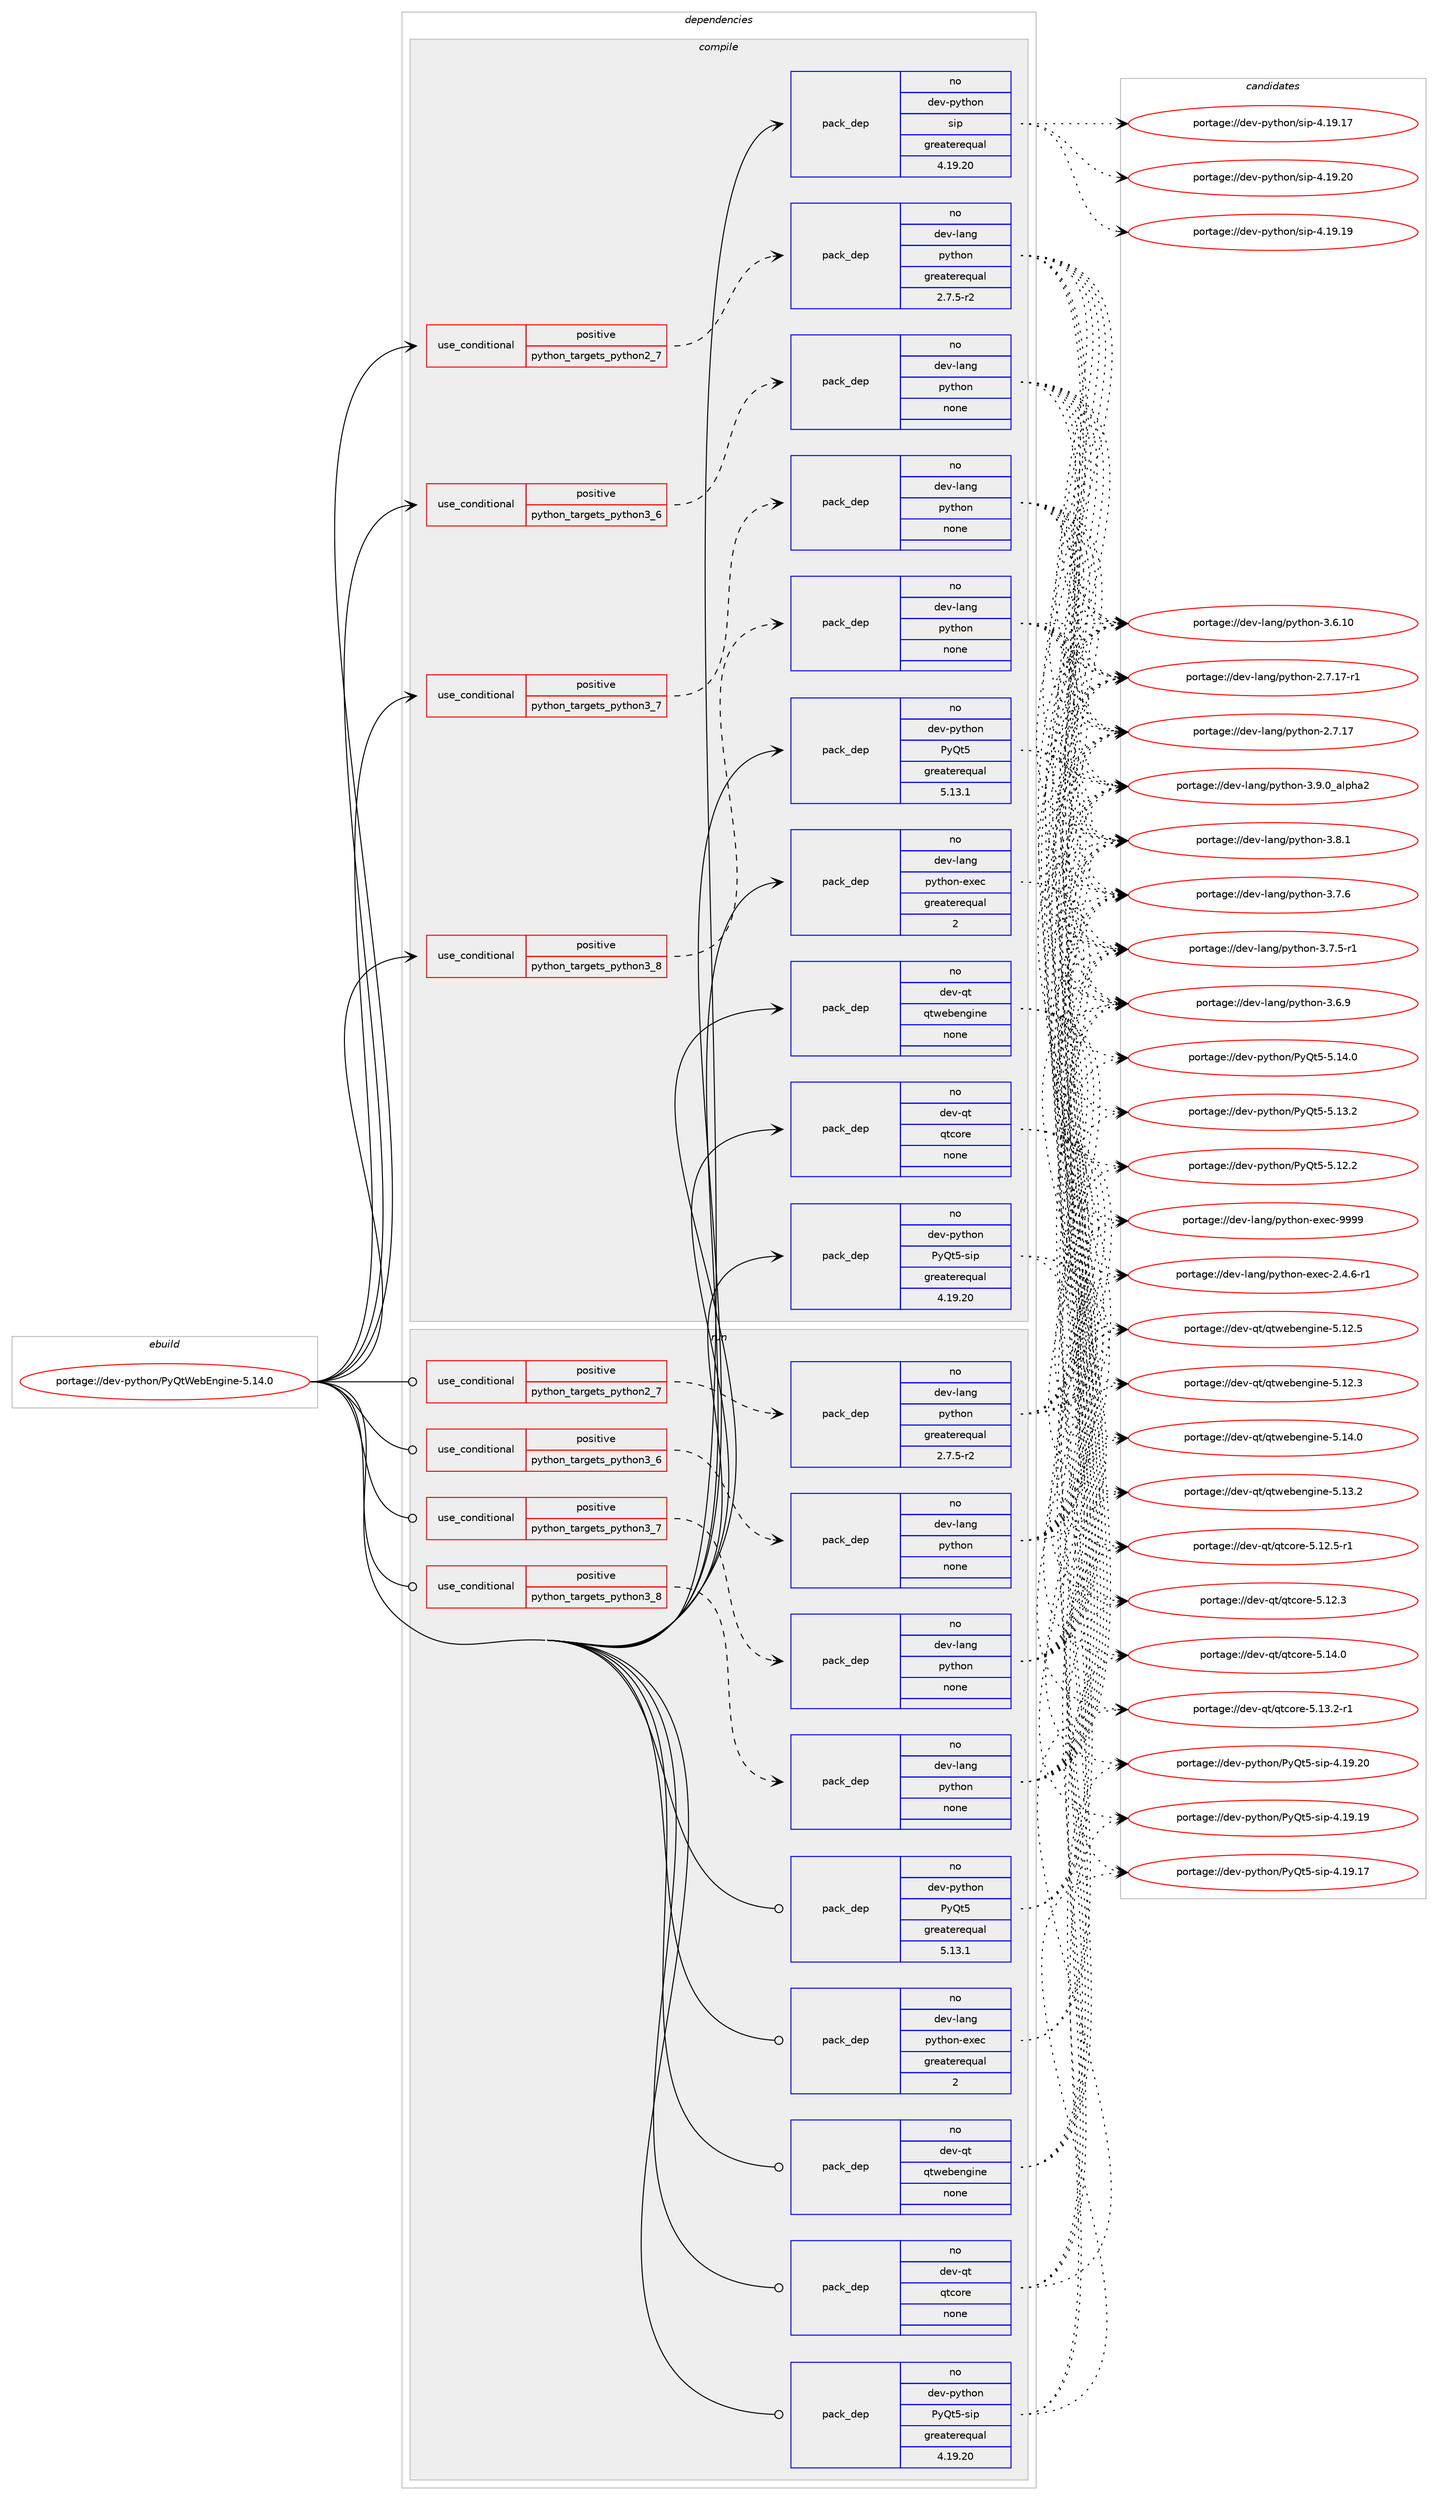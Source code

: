 digraph prolog {

# *************
# Graph options
# *************

newrank=true;
concentrate=true;
compound=true;
graph [rankdir=LR,fontname=Helvetica,fontsize=10,ranksep=1.5];#, ranksep=2.5, nodesep=0.2];
edge  [arrowhead=vee];
node  [fontname=Helvetica,fontsize=10];

# **********
# The ebuild
# **********

subgraph cluster_leftcol {
color=gray;
rank=same;
label=<<i>ebuild</i>>;
id [label="portage://dev-python/PyQtWebEngine-5.14.0", color=red, width=4, href="../dev-python/PyQtWebEngine-5.14.0.svg"];
}

# ****************
# The dependencies
# ****************

subgraph cluster_midcol {
color=gray;
label=<<i>dependencies</i>>;
subgraph cluster_compile {
fillcolor="#eeeeee";
style=filled;
label=<<i>compile</i>>;
subgraph cond119372 {
dependency472861 [label=<<TABLE BORDER="0" CELLBORDER="1" CELLSPACING="0" CELLPADDING="4"><TR><TD ROWSPAN="3" CELLPADDING="10">use_conditional</TD></TR><TR><TD>positive</TD></TR><TR><TD>python_targets_python2_7</TD></TR></TABLE>>, shape=none, color=red];
subgraph pack348472 {
dependency472862 [label=<<TABLE BORDER="0" CELLBORDER="1" CELLSPACING="0" CELLPADDING="4" WIDTH="220"><TR><TD ROWSPAN="6" CELLPADDING="30">pack_dep</TD></TR><TR><TD WIDTH="110">no</TD></TR><TR><TD>dev-lang</TD></TR><TR><TD>python</TD></TR><TR><TD>greaterequal</TD></TR><TR><TD>2.7.5-r2</TD></TR></TABLE>>, shape=none, color=blue];
}
dependency472861:e -> dependency472862:w [weight=20,style="dashed",arrowhead="vee"];
}
id:e -> dependency472861:w [weight=20,style="solid",arrowhead="vee"];
subgraph cond119373 {
dependency472863 [label=<<TABLE BORDER="0" CELLBORDER="1" CELLSPACING="0" CELLPADDING="4"><TR><TD ROWSPAN="3" CELLPADDING="10">use_conditional</TD></TR><TR><TD>positive</TD></TR><TR><TD>python_targets_python3_6</TD></TR></TABLE>>, shape=none, color=red];
subgraph pack348473 {
dependency472864 [label=<<TABLE BORDER="0" CELLBORDER="1" CELLSPACING="0" CELLPADDING="4" WIDTH="220"><TR><TD ROWSPAN="6" CELLPADDING="30">pack_dep</TD></TR><TR><TD WIDTH="110">no</TD></TR><TR><TD>dev-lang</TD></TR><TR><TD>python</TD></TR><TR><TD>none</TD></TR><TR><TD></TD></TR></TABLE>>, shape=none, color=blue];
}
dependency472863:e -> dependency472864:w [weight=20,style="dashed",arrowhead="vee"];
}
id:e -> dependency472863:w [weight=20,style="solid",arrowhead="vee"];
subgraph cond119374 {
dependency472865 [label=<<TABLE BORDER="0" CELLBORDER="1" CELLSPACING="0" CELLPADDING="4"><TR><TD ROWSPAN="3" CELLPADDING="10">use_conditional</TD></TR><TR><TD>positive</TD></TR><TR><TD>python_targets_python3_7</TD></TR></TABLE>>, shape=none, color=red];
subgraph pack348474 {
dependency472866 [label=<<TABLE BORDER="0" CELLBORDER="1" CELLSPACING="0" CELLPADDING="4" WIDTH="220"><TR><TD ROWSPAN="6" CELLPADDING="30">pack_dep</TD></TR><TR><TD WIDTH="110">no</TD></TR><TR><TD>dev-lang</TD></TR><TR><TD>python</TD></TR><TR><TD>none</TD></TR><TR><TD></TD></TR></TABLE>>, shape=none, color=blue];
}
dependency472865:e -> dependency472866:w [weight=20,style="dashed",arrowhead="vee"];
}
id:e -> dependency472865:w [weight=20,style="solid",arrowhead="vee"];
subgraph cond119375 {
dependency472867 [label=<<TABLE BORDER="0" CELLBORDER="1" CELLSPACING="0" CELLPADDING="4"><TR><TD ROWSPAN="3" CELLPADDING="10">use_conditional</TD></TR><TR><TD>positive</TD></TR><TR><TD>python_targets_python3_8</TD></TR></TABLE>>, shape=none, color=red];
subgraph pack348475 {
dependency472868 [label=<<TABLE BORDER="0" CELLBORDER="1" CELLSPACING="0" CELLPADDING="4" WIDTH="220"><TR><TD ROWSPAN="6" CELLPADDING="30">pack_dep</TD></TR><TR><TD WIDTH="110">no</TD></TR><TR><TD>dev-lang</TD></TR><TR><TD>python</TD></TR><TR><TD>none</TD></TR><TR><TD></TD></TR></TABLE>>, shape=none, color=blue];
}
dependency472867:e -> dependency472868:w [weight=20,style="dashed",arrowhead="vee"];
}
id:e -> dependency472867:w [weight=20,style="solid",arrowhead="vee"];
subgraph pack348476 {
dependency472869 [label=<<TABLE BORDER="0" CELLBORDER="1" CELLSPACING="0" CELLPADDING="4" WIDTH="220"><TR><TD ROWSPAN="6" CELLPADDING="30">pack_dep</TD></TR><TR><TD WIDTH="110">no</TD></TR><TR><TD>dev-lang</TD></TR><TR><TD>python-exec</TD></TR><TR><TD>greaterequal</TD></TR><TR><TD>2</TD></TR></TABLE>>, shape=none, color=blue];
}
id:e -> dependency472869:w [weight=20,style="solid",arrowhead="vee"];
subgraph pack348477 {
dependency472870 [label=<<TABLE BORDER="0" CELLBORDER="1" CELLSPACING="0" CELLPADDING="4" WIDTH="220"><TR><TD ROWSPAN="6" CELLPADDING="30">pack_dep</TD></TR><TR><TD WIDTH="110">no</TD></TR><TR><TD>dev-python</TD></TR><TR><TD>PyQt5</TD></TR><TR><TD>greaterequal</TD></TR><TR><TD>5.13.1</TD></TR></TABLE>>, shape=none, color=blue];
}
id:e -> dependency472870:w [weight=20,style="solid",arrowhead="vee"];
subgraph pack348478 {
dependency472871 [label=<<TABLE BORDER="0" CELLBORDER="1" CELLSPACING="0" CELLPADDING="4" WIDTH="220"><TR><TD ROWSPAN="6" CELLPADDING="30">pack_dep</TD></TR><TR><TD WIDTH="110">no</TD></TR><TR><TD>dev-python</TD></TR><TR><TD>PyQt5-sip</TD></TR><TR><TD>greaterequal</TD></TR><TR><TD>4.19.20</TD></TR></TABLE>>, shape=none, color=blue];
}
id:e -> dependency472871:w [weight=20,style="solid",arrowhead="vee"];
subgraph pack348479 {
dependency472872 [label=<<TABLE BORDER="0" CELLBORDER="1" CELLSPACING="0" CELLPADDING="4" WIDTH="220"><TR><TD ROWSPAN="6" CELLPADDING="30">pack_dep</TD></TR><TR><TD WIDTH="110">no</TD></TR><TR><TD>dev-python</TD></TR><TR><TD>sip</TD></TR><TR><TD>greaterequal</TD></TR><TR><TD>4.19.20</TD></TR></TABLE>>, shape=none, color=blue];
}
id:e -> dependency472872:w [weight=20,style="solid",arrowhead="vee"];
subgraph pack348480 {
dependency472873 [label=<<TABLE BORDER="0" CELLBORDER="1" CELLSPACING="0" CELLPADDING="4" WIDTH="220"><TR><TD ROWSPAN="6" CELLPADDING="30">pack_dep</TD></TR><TR><TD WIDTH="110">no</TD></TR><TR><TD>dev-qt</TD></TR><TR><TD>qtcore</TD></TR><TR><TD>none</TD></TR><TR><TD></TD></TR></TABLE>>, shape=none, color=blue];
}
id:e -> dependency472873:w [weight=20,style="solid",arrowhead="vee"];
subgraph pack348481 {
dependency472874 [label=<<TABLE BORDER="0" CELLBORDER="1" CELLSPACING="0" CELLPADDING="4" WIDTH="220"><TR><TD ROWSPAN="6" CELLPADDING="30">pack_dep</TD></TR><TR><TD WIDTH="110">no</TD></TR><TR><TD>dev-qt</TD></TR><TR><TD>qtwebengine</TD></TR><TR><TD>none</TD></TR><TR><TD></TD></TR></TABLE>>, shape=none, color=blue];
}
id:e -> dependency472874:w [weight=20,style="solid",arrowhead="vee"];
}
subgraph cluster_compileandrun {
fillcolor="#eeeeee";
style=filled;
label=<<i>compile and run</i>>;
}
subgraph cluster_run {
fillcolor="#eeeeee";
style=filled;
label=<<i>run</i>>;
subgraph cond119376 {
dependency472875 [label=<<TABLE BORDER="0" CELLBORDER="1" CELLSPACING="0" CELLPADDING="4"><TR><TD ROWSPAN="3" CELLPADDING="10">use_conditional</TD></TR><TR><TD>positive</TD></TR><TR><TD>python_targets_python2_7</TD></TR></TABLE>>, shape=none, color=red];
subgraph pack348482 {
dependency472876 [label=<<TABLE BORDER="0" CELLBORDER="1" CELLSPACING="0" CELLPADDING="4" WIDTH="220"><TR><TD ROWSPAN="6" CELLPADDING="30">pack_dep</TD></TR><TR><TD WIDTH="110">no</TD></TR><TR><TD>dev-lang</TD></TR><TR><TD>python</TD></TR><TR><TD>greaterequal</TD></TR><TR><TD>2.7.5-r2</TD></TR></TABLE>>, shape=none, color=blue];
}
dependency472875:e -> dependency472876:w [weight=20,style="dashed",arrowhead="vee"];
}
id:e -> dependency472875:w [weight=20,style="solid",arrowhead="odot"];
subgraph cond119377 {
dependency472877 [label=<<TABLE BORDER="0" CELLBORDER="1" CELLSPACING="0" CELLPADDING="4"><TR><TD ROWSPAN="3" CELLPADDING="10">use_conditional</TD></TR><TR><TD>positive</TD></TR><TR><TD>python_targets_python3_6</TD></TR></TABLE>>, shape=none, color=red];
subgraph pack348483 {
dependency472878 [label=<<TABLE BORDER="0" CELLBORDER="1" CELLSPACING="0" CELLPADDING="4" WIDTH="220"><TR><TD ROWSPAN="6" CELLPADDING="30">pack_dep</TD></TR><TR><TD WIDTH="110">no</TD></TR><TR><TD>dev-lang</TD></TR><TR><TD>python</TD></TR><TR><TD>none</TD></TR><TR><TD></TD></TR></TABLE>>, shape=none, color=blue];
}
dependency472877:e -> dependency472878:w [weight=20,style="dashed",arrowhead="vee"];
}
id:e -> dependency472877:w [weight=20,style="solid",arrowhead="odot"];
subgraph cond119378 {
dependency472879 [label=<<TABLE BORDER="0" CELLBORDER="1" CELLSPACING="0" CELLPADDING="4"><TR><TD ROWSPAN="3" CELLPADDING="10">use_conditional</TD></TR><TR><TD>positive</TD></TR><TR><TD>python_targets_python3_7</TD></TR></TABLE>>, shape=none, color=red];
subgraph pack348484 {
dependency472880 [label=<<TABLE BORDER="0" CELLBORDER="1" CELLSPACING="0" CELLPADDING="4" WIDTH="220"><TR><TD ROWSPAN="6" CELLPADDING="30">pack_dep</TD></TR><TR><TD WIDTH="110">no</TD></TR><TR><TD>dev-lang</TD></TR><TR><TD>python</TD></TR><TR><TD>none</TD></TR><TR><TD></TD></TR></TABLE>>, shape=none, color=blue];
}
dependency472879:e -> dependency472880:w [weight=20,style="dashed",arrowhead="vee"];
}
id:e -> dependency472879:w [weight=20,style="solid",arrowhead="odot"];
subgraph cond119379 {
dependency472881 [label=<<TABLE BORDER="0" CELLBORDER="1" CELLSPACING="0" CELLPADDING="4"><TR><TD ROWSPAN="3" CELLPADDING="10">use_conditional</TD></TR><TR><TD>positive</TD></TR><TR><TD>python_targets_python3_8</TD></TR></TABLE>>, shape=none, color=red];
subgraph pack348485 {
dependency472882 [label=<<TABLE BORDER="0" CELLBORDER="1" CELLSPACING="0" CELLPADDING="4" WIDTH="220"><TR><TD ROWSPAN="6" CELLPADDING="30">pack_dep</TD></TR><TR><TD WIDTH="110">no</TD></TR><TR><TD>dev-lang</TD></TR><TR><TD>python</TD></TR><TR><TD>none</TD></TR><TR><TD></TD></TR></TABLE>>, shape=none, color=blue];
}
dependency472881:e -> dependency472882:w [weight=20,style="dashed",arrowhead="vee"];
}
id:e -> dependency472881:w [weight=20,style="solid",arrowhead="odot"];
subgraph pack348486 {
dependency472883 [label=<<TABLE BORDER="0" CELLBORDER="1" CELLSPACING="0" CELLPADDING="4" WIDTH="220"><TR><TD ROWSPAN="6" CELLPADDING="30">pack_dep</TD></TR><TR><TD WIDTH="110">no</TD></TR><TR><TD>dev-lang</TD></TR><TR><TD>python-exec</TD></TR><TR><TD>greaterequal</TD></TR><TR><TD>2</TD></TR></TABLE>>, shape=none, color=blue];
}
id:e -> dependency472883:w [weight=20,style="solid",arrowhead="odot"];
subgraph pack348487 {
dependency472884 [label=<<TABLE BORDER="0" CELLBORDER="1" CELLSPACING="0" CELLPADDING="4" WIDTH="220"><TR><TD ROWSPAN="6" CELLPADDING="30">pack_dep</TD></TR><TR><TD WIDTH="110">no</TD></TR><TR><TD>dev-python</TD></TR><TR><TD>PyQt5</TD></TR><TR><TD>greaterequal</TD></TR><TR><TD>5.13.1</TD></TR></TABLE>>, shape=none, color=blue];
}
id:e -> dependency472884:w [weight=20,style="solid",arrowhead="odot"];
subgraph pack348488 {
dependency472885 [label=<<TABLE BORDER="0" CELLBORDER="1" CELLSPACING="0" CELLPADDING="4" WIDTH="220"><TR><TD ROWSPAN="6" CELLPADDING="30">pack_dep</TD></TR><TR><TD WIDTH="110">no</TD></TR><TR><TD>dev-python</TD></TR><TR><TD>PyQt5-sip</TD></TR><TR><TD>greaterequal</TD></TR><TR><TD>4.19.20</TD></TR></TABLE>>, shape=none, color=blue];
}
id:e -> dependency472885:w [weight=20,style="solid",arrowhead="odot"];
subgraph pack348489 {
dependency472886 [label=<<TABLE BORDER="0" CELLBORDER="1" CELLSPACING="0" CELLPADDING="4" WIDTH="220"><TR><TD ROWSPAN="6" CELLPADDING="30">pack_dep</TD></TR><TR><TD WIDTH="110">no</TD></TR><TR><TD>dev-qt</TD></TR><TR><TD>qtcore</TD></TR><TR><TD>none</TD></TR><TR><TD></TD></TR></TABLE>>, shape=none, color=blue];
}
id:e -> dependency472886:w [weight=20,style="solid",arrowhead="odot"];
subgraph pack348490 {
dependency472887 [label=<<TABLE BORDER="0" CELLBORDER="1" CELLSPACING="0" CELLPADDING="4" WIDTH="220"><TR><TD ROWSPAN="6" CELLPADDING="30">pack_dep</TD></TR><TR><TD WIDTH="110">no</TD></TR><TR><TD>dev-qt</TD></TR><TR><TD>qtwebengine</TD></TR><TR><TD>none</TD></TR><TR><TD></TD></TR></TABLE>>, shape=none, color=blue];
}
id:e -> dependency472887:w [weight=20,style="solid",arrowhead="odot"];
}
}

# **************
# The candidates
# **************

subgraph cluster_choices {
rank=same;
color=gray;
label=<<i>candidates</i>>;

subgraph choice348472 {
color=black;
nodesep=1;
choice10010111845108971101034711212111610411111045514657464895971081121049750 [label="portage://dev-lang/python-3.9.0_alpha2", color=red, width=4,href="../dev-lang/python-3.9.0_alpha2.svg"];
choice100101118451089711010347112121116104111110455146564649 [label="portage://dev-lang/python-3.8.1", color=red, width=4,href="../dev-lang/python-3.8.1.svg"];
choice100101118451089711010347112121116104111110455146554654 [label="portage://dev-lang/python-3.7.6", color=red, width=4,href="../dev-lang/python-3.7.6.svg"];
choice1001011184510897110103471121211161041111104551465546534511449 [label="portage://dev-lang/python-3.7.5-r1", color=red, width=4,href="../dev-lang/python-3.7.5-r1.svg"];
choice100101118451089711010347112121116104111110455146544657 [label="portage://dev-lang/python-3.6.9", color=red, width=4,href="../dev-lang/python-3.6.9.svg"];
choice10010111845108971101034711212111610411111045514654464948 [label="portage://dev-lang/python-3.6.10", color=red, width=4,href="../dev-lang/python-3.6.10.svg"];
choice100101118451089711010347112121116104111110455046554649554511449 [label="portage://dev-lang/python-2.7.17-r1", color=red, width=4,href="../dev-lang/python-2.7.17-r1.svg"];
choice10010111845108971101034711212111610411111045504655464955 [label="portage://dev-lang/python-2.7.17", color=red, width=4,href="../dev-lang/python-2.7.17.svg"];
dependency472862:e -> choice10010111845108971101034711212111610411111045514657464895971081121049750:w [style=dotted,weight="100"];
dependency472862:e -> choice100101118451089711010347112121116104111110455146564649:w [style=dotted,weight="100"];
dependency472862:e -> choice100101118451089711010347112121116104111110455146554654:w [style=dotted,weight="100"];
dependency472862:e -> choice1001011184510897110103471121211161041111104551465546534511449:w [style=dotted,weight="100"];
dependency472862:e -> choice100101118451089711010347112121116104111110455146544657:w [style=dotted,weight="100"];
dependency472862:e -> choice10010111845108971101034711212111610411111045514654464948:w [style=dotted,weight="100"];
dependency472862:e -> choice100101118451089711010347112121116104111110455046554649554511449:w [style=dotted,weight="100"];
dependency472862:e -> choice10010111845108971101034711212111610411111045504655464955:w [style=dotted,weight="100"];
}
subgraph choice348473 {
color=black;
nodesep=1;
choice10010111845108971101034711212111610411111045514657464895971081121049750 [label="portage://dev-lang/python-3.9.0_alpha2", color=red, width=4,href="../dev-lang/python-3.9.0_alpha2.svg"];
choice100101118451089711010347112121116104111110455146564649 [label="portage://dev-lang/python-3.8.1", color=red, width=4,href="../dev-lang/python-3.8.1.svg"];
choice100101118451089711010347112121116104111110455146554654 [label="portage://dev-lang/python-3.7.6", color=red, width=4,href="../dev-lang/python-3.7.6.svg"];
choice1001011184510897110103471121211161041111104551465546534511449 [label="portage://dev-lang/python-3.7.5-r1", color=red, width=4,href="../dev-lang/python-3.7.5-r1.svg"];
choice100101118451089711010347112121116104111110455146544657 [label="portage://dev-lang/python-3.6.9", color=red, width=4,href="../dev-lang/python-3.6.9.svg"];
choice10010111845108971101034711212111610411111045514654464948 [label="portage://dev-lang/python-3.6.10", color=red, width=4,href="../dev-lang/python-3.6.10.svg"];
choice100101118451089711010347112121116104111110455046554649554511449 [label="portage://dev-lang/python-2.7.17-r1", color=red, width=4,href="../dev-lang/python-2.7.17-r1.svg"];
choice10010111845108971101034711212111610411111045504655464955 [label="portage://dev-lang/python-2.7.17", color=red, width=4,href="../dev-lang/python-2.7.17.svg"];
dependency472864:e -> choice10010111845108971101034711212111610411111045514657464895971081121049750:w [style=dotted,weight="100"];
dependency472864:e -> choice100101118451089711010347112121116104111110455146564649:w [style=dotted,weight="100"];
dependency472864:e -> choice100101118451089711010347112121116104111110455146554654:w [style=dotted,weight="100"];
dependency472864:e -> choice1001011184510897110103471121211161041111104551465546534511449:w [style=dotted,weight="100"];
dependency472864:e -> choice100101118451089711010347112121116104111110455146544657:w [style=dotted,weight="100"];
dependency472864:e -> choice10010111845108971101034711212111610411111045514654464948:w [style=dotted,weight="100"];
dependency472864:e -> choice100101118451089711010347112121116104111110455046554649554511449:w [style=dotted,weight="100"];
dependency472864:e -> choice10010111845108971101034711212111610411111045504655464955:w [style=dotted,weight="100"];
}
subgraph choice348474 {
color=black;
nodesep=1;
choice10010111845108971101034711212111610411111045514657464895971081121049750 [label="portage://dev-lang/python-3.9.0_alpha2", color=red, width=4,href="../dev-lang/python-3.9.0_alpha2.svg"];
choice100101118451089711010347112121116104111110455146564649 [label="portage://dev-lang/python-3.8.1", color=red, width=4,href="../dev-lang/python-3.8.1.svg"];
choice100101118451089711010347112121116104111110455146554654 [label="portage://dev-lang/python-3.7.6", color=red, width=4,href="../dev-lang/python-3.7.6.svg"];
choice1001011184510897110103471121211161041111104551465546534511449 [label="portage://dev-lang/python-3.7.5-r1", color=red, width=4,href="../dev-lang/python-3.7.5-r1.svg"];
choice100101118451089711010347112121116104111110455146544657 [label="portage://dev-lang/python-3.6.9", color=red, width=4,href="../dev-lang/python-3.6.9.svg"];
choice10010111845108971101034711212111610411111045514654464948 [label="portage://dev-lang/python-3.6.10", color=red, width=4,href="../dev-lang/python-3.6.10.svg"];
choice100101118451089711010347112121116104111110455046554649554511449 [label="portage://dev-lang/python-2.7.17-r1", color=red, width=4,href="../dev-lang/python-2.7.17-r1.svg"];
choice10010111845108971101034711212111610411111045504655464955 [label="portage://dev-lang/python-2.7.17", color=red, width=4,href="../dev-lang/python-2.7.17.svg"];
dependency472866:e -> choice10010111845108971101034711212111610411111045514657464895971081121049750:w [style=dotted,weight="100"];
dependency472866:e -> choice100101118451089711010347112121116104111110455146564649:w [style=dotted,weight="100"];
dependency472866:e -> choice100101118451089711010347112121116104111110455146554654:w [style=dotted,weight="100"];
dependency472866:e -> choice1001011184510897110103471121211161041111104551465546534511449:w [style=dotted,weight="100"];
dependency472866:e -> choice100101118451089711010347112121116104111110455146544657:w [style=dotted,weight="100"];
dependency472866:e -> choice10010111845108971101034711212111610411111045514654464948:w [style=dotted,weight="100"];
dependency472866:e -> choice100101118451089711010347112121116104111110455046554649554511449:w [style=dotted,weight="100"];
dependency472866:e -> choice10010111845108971101034711212111610411111045504655464955:w [style=dotted,weight="100"];
}
subgraph choice348475 {
color=black;
nodesep=1;
choice10010111845108971101034711212111610411111045514657464895971081121049750 [label="portage://dev-lang/python-3.9.0_alpha2", color=red, width=4,href="../dev-lang/python-3.9.0_alpha2.svg"];
choice100101118451089711010347112121116104111110455146564649 [label="portage://dev-lang/python-3.8.1", color=red, width=4,href="../dev-lang/python-3.8.1.svg"];
choice100101118451089711010347112121116104111110455146554654 [label="portage://dev-lang/python-3.7.6", color=red, width=4,href="../dev-lang/python-3.7.6.svg"];
choice1001011184510897110103471121211161041111104551465546534511449 [label="portage://dev-lang/python-3.7.5-r1", color=red, width=4,href="../dev-lang/python-3.7.5-r1.svg"];
choice100101118451089711010347112121116104111110455146544657 [label="portage://dev-lang/python-3.6.9", color=red, width=4,href="../dev-lang/python-3.6.9.svg"];
choice10010111845108971101034711212111610411111045514654464948 [label="portage://dev-lang/python-3.6.10", color=red, width=4,href="../dev-lang/python-3.6.10.svg"];
choice100101118451089711010347112121116104111110455046554649554511449 [label="portage://dev-lang/python-2.7.17-r1", color=red, width=4,href="../dev-lang/python-2.7.17-r1.svg"];
choice10010111845108971101034711212111610411111045504655464955 [label="portage://dev-lang/python-2.7.17", color=red, width=4,href="../dev-lang/python-2.7.17.svg"];
dependency472868:e -> choice10010111845108971101034711212111610411111045514657464895971081121049750:w [style=dotted,weight="100"];
dependency472868:e -> choice100101118451089711010347112121116104111110455146564649:w [style=dotted,weight="100"];
dependency472868:e -> choice100101118451089711010347112121116104111110455146554654:w [style=dotted,weight="100"];
dependency472868:e -> choice1001011184510897110103471121211161041111104551465546534511449:w [style=dotted,weight="100"];
dependency472868:e -> choice100101118451089711010347112121116104111110455146544657:w [style=dotted,weight="100"];
dependency472868:e -> choice10010111845108971101034711212111610411111045514654464948:w [style=dotted,weight="100"];
dependency472868:e -> choice100101118451089711010347112121116104111110455046554649554511449:w [style=dotted,weight="100"];
dependency472868:e -> choice10010111845108971101034711212111610411111045504655464955:w [style=dotted,weight="100"];
}
subgraph choice348476 {
color=black;
nodesep=1;
choice10010111845108971101034711212111610411111045101120101994557575757 [label="portage://dev-lang/python-exec-9999", color=red, width=4,href="../dev-lang/python-exec-9999.svg"];
choice10010111845108971101034711212111610411111045101120101994550465246544511449 [label="portage://dev-lang/python-exec-2.4.6-r1", color=red, width=4,href="../dev-lang/python-exec-2.4.6-r1.svg"];
dependency472869:e -> choice10010111845108971101034711212111610411111045101120101994557575757:w [style=dotted,weight="100"];
dependency472869:e -> choice10010111845108971101034711212111610411111045101120101994550465246544511449:w [style=dotted,weight="100"];
}
subgraph choice348477 {
color=black;
nodesep=1;
choice100101118451121211161041111104780121811165345534649524648 [label="portage://dev-python/PyQt5-5.14.0", color=red, width=4,href="../dev-python/PyQt5-5.14.0.svg"];
choice100101118451121211161041111104780121811165345534649514650 [label="portage://dev-python/PyQt5-5.13.2", color=red, width=4,href="../dev-python/PyQt5-5.13.2.svg"];
choice100101118451121211161041111104780121811165345534649504650 [label="portage://dev-python/PyQt5-5.12.2", color=red, width=4,href="../dev-python/PyQt5-5.12.2.svg"];
dependency472870:e -> choice100101118451121211161041111104780121811165345534649524648:w [style=dotted,weight="100"];
dependency472870:e -> choice100101118451121211161041111104780121811165345534649514650:w [style=dotted,weight="100"];
dependency472870:e -> choice100101118451121211161041111104780121811165345534649504650:w [style=dotted,weight="100"];
}
subgraph choice348478 {
color=black;
nodesep=1;
choice1001011184511212111610411111047801218111653451151051124552464957465048 [label="portage://dev-python/PyQt5-sip-4.19.20", color=red, width=4,href="../dev-python/PyQt5-sip-4.19.20.svg"];
choice1001011184511212111610411111047801218111653451151051124552464957464957 [label="portage://dev-python/PyQt5-sip-4.19.19", color=red, width=4,href="../dev-python/PyQt5-sip-4.19.19.svg"];
choice1001011184511212111610411111047801218111653451151051124552464957464955 [label="portage://dev-python/PyQt5-sip-4.19.17", color=red, width=4,href="../dev-python/PyQt5-sip-4.19.17.svg"];
dependency472871:e -> choice1001011184511212111610411111047801218111653451151051124552464957465048:w [style=dotted,weight="100"];
dependency472871:e -> choice1001011184511212111610411111047801218111653451151051124552464957464957:w [style=dotted,weight="100"];
dependency472871:e -> choice1001011184511212111610411111047801218111653451151051124552464957464955:w [style=dotted,weight="100"];
}
subgraph choice348479 {
color=black;
nodesep=1;
choice10010111845112121116104111110471151051124552464957465048 [label="portage://dev-python/sip-4.19.20", color=red, width=4,href="../dev-python/sip-4.19.20.svg"];
choice10010111845112121116104111110471151051124552464957464957 [label="portage://dev-python/sip-4.19.19", color=red, width=4,href="../dev-python/sip-4.19.19.svg"];
choice10010111845112121116104111110471151051124552464957464955 [label="portage://dev-python/sip-4.19.17", color=red, width=4,href="../dev-python/sip-4.19.17.svg"];
dependency472872:e -> choice10010111845112121116104111110471151051124552464957465048:w [style=dotted,weight="100"];
dependency472872:e -> choice10010111845112121116104111110471151051124552464957464957:w [style=dotted,weight="100"];
dependency472872:e -> choice10010111845112121116104111110471151051124552464957464955:w [style=dotted,weight="100"];
}
subgraph choice348480 {
color=black;
nodesep=1;
choice10010111845113116471131169911111410145534649524648 [label="portage://dev-qt/qtcore-5.14.0", color=red, width=4,href="../dev-qt/qtcore-5.14.0.svg"];
choice100101118451131164711311699111114101455346495146504511449 [label="portage://dev-qt/qtcore-5.13.2-r1", color=red, width=4,href="../dev-qt/qtcore-5.13.2-r1.svg"];
choice100101118451131164711311699111114101455346495046534511449 [label="portage://dev-qt/qtcore-5.12.5-r1", color=red, width=4,href="../dev-qt/qtcore-5.12.5-r1.svg"];
choice10010111845113116471131169911111410145534649504651 [label="portage://dev-qt/qtcore-5.12.3", color=red, width=4,href="../dev-qt/qtcore-5.12.3.svg"];
dependency472873:e -> choice10010111845113116471131169911111410145534649524648:w [style=dotted,weight="100"];
dependency472873:e -> choice100101118451131164711311699111114101455346495146504511449:w [style=dotted,weight="100"];
dependency472873:e -> choice100101118451131164711311699111114101455346495046534511449:w [style=dotted,weight="100"];
dependency472873:e -> choice10010111845113116471131169911111410145534649504651:w [style=dotted,weight="100"];
}
subgraph choice348481 {
color=black;
nodesep=1;
choice10010111845113116471131161191019810111010310511010145534649524648 [label="portage://dev-qt/qtwebengine-5.14.0", color=red, width=4,href="../dev-qt/qtwebengine-5.14.0.svg"];
choice10010111845113116471131161191019810111010310511010145534649514650 [label="portage://dev-qt/qtwebengine-5.13.2", color=red, width=4,href="../dev-qt/qtwebengine-5.13.2.svg"];
choice10010111845113116471131161191019810111010310511010145534649504653 [label="portage://dev-qt/qtwebengine-5.12.5", color=red, width=4,href="../dev-qt/qtwebengine-5.12.5.svg"];
choice10010111845113116471131161191019810111010310511010145534649504651 [label="portage://dev-qt/qtwebengine-5.12.3", color=red, width=4,href="../dev-qt/qtwebengine-5.12.3.svg"];
dependency472874:e -> choice10010111845113116471131161191019810111010310511010145534649524648:w [style=dotted,weight="100"];
dependency472874:e -> choice10010111845113116471131161191019810111010310511010145534649514650:w [style=dotted,weight="100"];
dependency472874:e -> choice10010111845113116471131161191019810111010310511010145534649504653:w [style=dotted,weight="100"];
dependency472874:e -> choice10010111845113116471131161191019810111010310511010145534649504651:w [style=dotted,weight="100"];
}
subgraph choice348482 {
color=black;
nodesep=1;
choice10010111845108971101034711212111610411111045514657464895971081121049750 [label="portage://dev-lang/python-3.9.0_alpha2", color=red, width=4,href="../dev-lang/python-3.9.0_alpha2.svg"];
choice100101118451089711010347112121116104111110455146564649 [label="portage://dev-lang/python-3.8.1", color=red, width=4,href="../dev-lang/python-3.8.1.svg"];
choice100101118451089711010347112121116104111110455146554654 [label="portage://dev-lang/python-3.7.6", color=red, width=4,href="../dev-lang/python-3.7.6.svg"];
choice1001011184510897110103471121211161041111104551465546534511449 [label="portage://dev-lang/python-3.7.5-r1", color=red, width=4,href="../dev-lang/python-3.7.5-r1.svg"];
choice100101118451089711010347112121116104111110455146544657 [label="portage://dev-lang/python-3.6.9", color=red, width=4,href="../dev-lang/python-3.6.9.svg"];
choice10010111845108971101034711212111610411111045514654464948 [label="portage://dev-lang/python-3.6.10", color=red, width=4,href="../dev-lang/python-3.6.10.svg"];
choice100101118451089711010347112121116104111110455046554649554511449 [label="portage://dev-lang/python-2.7.17-r1", color=red, width=4,href="../dev-lang/python-2.7.17-r1.svg"];
choice10010111845108971101034711212111610411111045504655464955 [label="portage://dev-lang/python-2.7.17", color=red, width=4,href="../dev-lang/python-2.7.17.svg"];
dependency472876:e -> choice10010111845108971101034711212111610411111045514657464895971081121049750:w [style=dotted,weight="100"];
dependency472876:e -> choice100101118451089711010347112121116104111110455146564649:w [style=dotted,weight="100"];
dependency472876:e -> choice100101118451089711010347112121116104111110455146554654:w [style=dotted,weight="100"];
dependency472876:e -> choice1001011184510897110103471121211161041111104551465546534511449:w [style=dotted,weight="100"];
dependency472876:e -> choice100101118451089711010347112121116104111110455146544657:w [style=dotted,weight="100"];
dependency472876:e -> choice10010111845108971101034711212111610411111045514654464948:w [style=dotted,weight="100"];
dependency472876:e -> choice100101118451089711010347112121116104111110455046554649554511449:w [style=dotted,weight="100"];
dependency472876:e -> choice10010111845108971101034711212111610411111045504655464955:w [style=dotted,weight="100"];
}
subgraph choice348483 {
color=black;
nodesep=1;
choice10010111845108971101034711212111610411111045514657464895971081121049750 [label="portage://dev-lang/python-3.9.0_alpha2", color=red, width=4,href="../dev-lang/python-3.9.0_alpha2.svg"];
choice100101118451089711010347112121116104111110455146564649 [label="portage://dev-lang/python-3.8.1", color=red, width=4,href="../dev-lang/python-3.8.1.svg"];
choice100101118451089711010347112121116104111110455146554654 [label="portage://dev-lang/python-3.7.6", color=red, width=4,href="../dev-lang/python-3.7.6.svg"];
choice1001011184510897110103471121211161041111104551465546534511449 [label="portage://dev-lang/python-3.7.5-r1", color=red, width=4,href="../dev-lang/python-3.7.5-r1.svg"];
choice100101118451089711010347112121116104111110455146544657 [label="portage://dev-lang/python-3.6.9", color=red, width=4,href="../dev-lang/python-3.6.9.svg"];
choice10010111845108971101034711212111610411111045514654464948 [label="portage://dev-lang/python-3.6.10", color=red, width=4,href="../dev-lang/python-3.6.10.svg"];
choice100101118451089711010347112121116104111110455046554649554511449 [label="portage://dev-lang/python-2.7.17-r1", color=red, width=4,href="../dev-lang/python-2.7.17-r1.svg"];
choice10010111845108971101034711212111610411111045504655464955 [label="portage://dev-lang/python-2.7.17", color=red, width=4,href="../dev-lang/python-2.7.17.svg"];
dependency472878:e -> choice10010111845108971101034711212111610411111045514657464895971081121049750:w [style=dotted,weight="100"];
dependency472878:e -> choice100101118451089711010347112121116104111110455146564649:w [style=dotted,weight="100"];
dependency472878:e -> choice100101118451089711010347112121116104111110455146554654:w [style=dotted,weight="100"];
dependency472878:e -> choice1001011184510897110103471121211161041111104551465546534511449:w [style=dotted,weight="100"];
dependency472878:e -> choice100101118451089711010347112121116104111110455146544657:w [style=dotted,weight="100"];
dependency472878:e -> choice10010111845108971101034711212111610411111045514654464948:w [style=dotted,weight="100"];
dependency472878:e -> choice100101118451089711010347112121116104111110455046554649554511449:w [style=dotted,weight="100"];
dependency472878:e -> choice10010111845108971101034711212111610411111045504655464955:w [style=dotted,weight="100"];
}
subgraph choice348484 {
color=black;
nodesep=1;
choice10010111845108971101034711212111610411111045514657464895971081121049750 [label="portage://dev-lang/python-3.9.0_alpha2", color=red, width=4,href="../dev-lang/python-3.9.0_alpha2.svg"];
choice100101118451089711010347112121116104111110455146564649 [label="portage://dev-lang/python-3.8.1", color=red, width=4,href="../dev-lang/python-3.8.1.svg"];
choice100101118451089711010347112121116104111110455146554654 [label="portage://dev-lang/python-3.7.6", color=red, width=4,href="../dev-lang/python-3.7.6.svg"];
choice1001011184510897110103471121211161041111104551465546534511449 [label="portage://dev-lang/python-3.7.5-r1", color=red, width=4,href="../dev-lang/python-3.7.5-r1.svg"];
choice100101118451089711010347112121116104111110455146544657 [label="portage://dev-lang/python-3.6.9", color=red, width=4,href="../dev-lang/python-3.6.9.svg"];
choice10010111845108971101034711212111610411111045514654464948 [label="portage://dev-lang/python-3.6.10", color=red, width=4,href="../dev-lang/python-3.6.10.svg"];
choice100101118451089711010347112121116104111110455046554649554511449 [label="portage://dev-lang/python-2.7.17-r1", color=red, width=4,href="../dev-lang/python-2.7.17-r1.svg"];
choice10010111845108971101034711212111610411111045504655464955 [label="portage://dev-lang/python-2.7.17", color=red, width=4,href="../dev-lang/python-2.7.17.svg"];
dependency472880:e -> choice10010111845108971101034711212111610411111045514657464895971081121049750:w [style=dotted,weight="100"];
dependency472880:e -> choice100101118451089711010347112121116104111110455146564649:w [style=dotted,weight="100"];
dependency472880:e -> choice100101118451089711010347112121116104111110455146554654:w [style=dotted,weight="100"];
dependency472880:e -> choice1001011184510897110103471121211161041111104551465546534511449:w [style=dotted,weight="100"];
dependency472880:e -> choice100101118451089711010347112121116104111110455146544657:w [style=dotted,weight="100"];
dependency472880:e -> choice10010111845108971101034711212111610411111045514654464948:w [style=dotted,weight="100"];
dependency472880:e -> choice100101118451089711010347112121116104111110455046554649554511449:w [style=dotted,weight="100"];
dependency472880:e -> choice10010111845108971101034711212111610411111045504655464955:w [style=dotted,weight="100"];
}
subgraph choice348485 {
color=black;
nodesep=1;
choice10010111845108971101034711212111610411111045514657464895971081121049750 [label="portage://dev-lang/python-3.9.0_alpha2", color=red, width=4,href="../dev-lang/python-3.9.0_alpha2.svg"];
choice100101118451089711010347112121116104111110455146564649 [label="portage://dev-lang/python-3.8.1", color=red, width=4,href="../dev-lang/python-3.8.1.svg"];
choice100101118451089711010347112121116104111110455146554654 [label="portage://dev-lang/python-3.7.6", color=red, width=4,href="../dev-lang/python-3.7.6.svg"];
choice1001011184510897110103471121211161041111104551465546534511449 [label="portage://dev-lang/python-3.7.5-r1", color=red, width=4,href="../dev-lang/python-3.7.5-r1.svg"];
choice100101118451089711010347112121116104111110455146544657 [label="portage://dev-lang/python-3.6.9", color=red, width=4,href="../dev-lang/python-3.6.9.svg"];
choice10010111845108971101034711212111610411111045514654464948 [label="portage://dev-lang/python-3.6.10", color=red, width=4,href="../dev-lang/python-3.6.10.svg"];
choice100101118451089711010347112121116104111110455046554649554511449 [label="portage://dev-lang/python-2.7.17-r1", color=red, width=4,href="../dev-lang/python-2.7.17-r1.svg"];
choice10010111845108971101034711212111610411111045504655464955 [label="portage://dev-lang/python-2.7.17", color=red, width=4,href="../dev-lang/python-2.7.17.svg"];
dependency472882:e -> choice10010111845108971101034711212111610411111045514657464895971081121049750:w [style=dotted,weight="100"];
dependency472882:e -> choice100101118451089711010347112121116104111110455146564649:w [style=dotted,weight="100"];
dependency472882:e -> choice100101118451089711010347112121116104111110455146554654:w [style=dotted,weight="100"];
dependency472882:e -> choice1001011184510897110103471121211161041111104551465546534511449:w [style=dotted,weight="100"];
dependency472882:e -> choice100101118451089711010347112121116104111110455146544657:w [style=dotted,weight="100"];
dependency472882:e -> choice10010111845108971101034711212111610411111045514654464948:w [style=dotted,weight="100"];
dependency472882:e -> choice100101118451089711010347112121116104111110455046554649554511449:w [style=dotted,weight="100"];
dependency472882:e -> choice10010111845108971101034711212111610411111045504655464955:w [style=dotted,weight="100"];
}
subgraph choice348486 {
color=black;
nodesep=1;
choice10010111845108971101034711212111610411111045101120101994557575757 [label="portage://dev-lang/python-exec-9999", color=red, width=4,href="../dev-lang/python-exec-9999.svg"];
choice10010111845108971101034711212111610411111045101120101994550465246544511449 [label="portage://dev-lang/python-exec-2.4.6-r1", color=red, width=4,href="../dev-lang/python-exec-2.4.6-r1.svg"];
dependency472883:e -> choice10010111845108971101034711212111610411111045101120101994557575757:w [style=dotted,weight="100"];
dependency472883:e -> choice10010111845108971101034711212111610411111045101120101994550465246544511449:w [style=dotted,weight="100"];
}
subgraph choice348487 {
color=black;
nodesep=1;
choice100101118451121211161041111104780121811165345534649524648 [label="portage://dev-python/PyQt5-5.14.0", color=red, width=4,href="../dev-python/PyQt5-5.14.0.svg"];
choice100101118451121211161041111104780121811165345534649514650 [label="portage://dev-python/PyQt5-5.13.2", color=red, width=4,href="../dev-python/PyQt5-5.13.2.svg"];
choice100101118451121211161041111104780121811165345534649504650 [label="portage://dev-python/PyQt5-5.12.2", color=red, width=4,href="../dev-python/PyQt5-5.12.2.svg"];
dependency472884:e -> choice100101118451121211161041111104780121811165345534649524648:w [style=dotted,weight="100"];
dependency472884:e -> choice100101118451121211161041111104780121811165345534649514650:w [style=dotted,weight="100"];
dependency472884:e -> choice100101118451121211161041111104780121811165345534649504650:w [style=dotted,weight="100"];
}
subgraph choice348488 {
color=black;
nodesep=1;
choice1001011184511212111610411111047801218111653451151051124552464957465048 [label="portage://dev-python/PyQt5-sip-4.19.20", color=red, width=4,href="../dev-python/PyQt5-sip-4.19.20.svg"];
choice1001011184511212111610411111047801218111653451151051124552464957464957 [label="portage://dev-python/PyQt5-sip-4.19.19", color=red, width=4,href="../dev-python/PyQt5-sip-4.19.19.svg"];
choice1001011184511212111610411111047801218111653451151051124552464957464955 [label="portage://dev-python/PyQt5-sip-4.19.17", color=red, width=4,href="../dev-python/PyQt5-sip-4.19.17.svg"];
dependency472885:e -> choice1001011184511212111610411111047801218111653451151051124552464957465048:w [style=dotted,weight="100"];
dependency472885:e -> choice1001011184511212111610411111047801218111653451151051124552464957464957:w [style=dotted,weight="100"];
dependency472885:e -> choice1001011184511212111610411111047801218111653451151051124552464957464955:w [style=dotted,weight="100"];
}
subgraph choice348489 {
color=black;
nodesep=1;
choice10010111845113116471131169911111410145534649524648 [label="portage://dev-qt/qtcore-5.14.0", color=red, width=4,href="../dev-qt/qtcore-5.14.0.svg"];
choice100101118451131164711311699111114101455346495146504511449 [label="portage://dev-qt/qtcore-5.13.2-r1", color=red, width=4,href="../dev-qt/qtcore-5.13.2-r1.svg"];
choice100101118451131164711311699111114101455346495046534511449 [label="portage://dev-qt/qtcore-5.12.5-r1", color=red, width=4,href="../dev-qt/qtcore-5.12.5-r1.svg"];
choice10010111845113116471131169911111410145534649504651 [label="portage://dev-qt/qtcore-5.12.3", color=red, width=4,href="../dev-qt/qtcore-5.12.3.svg"];
dependency472886:e -> choice10010111845113116471131169911111410145534649524648:w [style=dotted,weight="100"];
dependency472886:e -> choice100101118451131164711311699111114101455346495146504511449:w [style=dotted,weight="100"];
dependency472886:e -> choice100101118451131164711311699111114101455346495046534511449:w [style=dotted,weight="100"];
dependency472886:e -> choice10010111845113116471131169911111410145534649504651:w [style=dotted,weight="100"];
}
subgraph choice348490 {
color=black;
nodesep=1;
choice10010111845113116471131161191019810111010310511010145534649524648 [label="portage://dev-qt/qtwebengine-5.14.0", color=red, width=4,href="../dev-qt/qtwebengine-5.14.0.svg"];
choice10010111845113116471131161191019810111010310511010145534649514650 [label="portage://dev-qt/qtwebengine-5.13.2", color=red, width=4,href="../dev-qt/qtwebengine-5.13.2.svg"];
choice10010111845113116471131161191019810111010310511010145534649504653 [label="portage://dev-qt/qtwebengine-5.12.5", color=red, width=4,href="../dev-qt/qtwebengine-5.12.5.svg"];
choice10010111845113116471131161191019810111010310511010145534649504651 [label="portage://dev-qt/qtwebengine-5.12.3", color=red, width=4,href="../dev-qt/qtwebengine-5.12.3.svg"];
dependency472887:e -> choice10010111845113116471131161191019810111010310511010145534649524648:w [style=dotted,weight="100"];
dependency472887:e -> choice10010111845113116471131161191019810111010310511010145534649514650:w [style=dotted,weight="100"];
dependency472887:e -> choice10010111845113116471131161191019810111010310511010145534649504653:w [style=dotted,weight="100"];
dependency472887:e -> choice10010111845113116471131161191019810111010310511010145534649504651:w [style=dotted,weight="100"];
}
}

}
